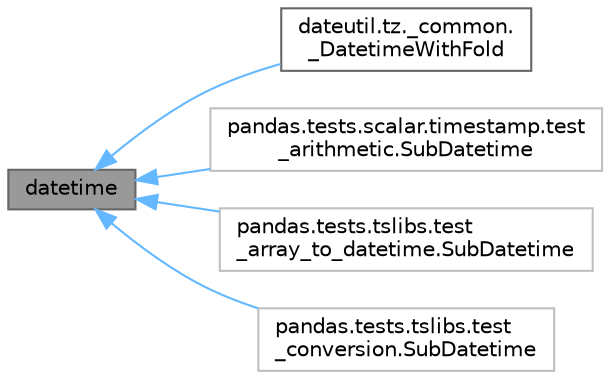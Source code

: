 digraph "datetime"
{
 // LATEX_PDF_SIZE
  bgcolor="transparent";
  edge [fontname=Helvetica,fontsize=10,labelfontname=Helvetica,labelfontsize=10];
  node [fontname=Helvetica,fontsize=10,shape=box,height=0.2,width=0.4];
  rankdir="LR";
  Node1 [id="Node000001",label="datetime",height=0.2,width=0.4,color="gray40", fillcolor="grey60", style="filled", fontcolor="black",tooltip=" "];
  Node1 -> Node2 [id="edge1_Node000001_Node000002",dir="back",color="steelblue1",style="solid",tooltip=" "];
  Node2 [id="Node000002",label="dateutil.tz._common.\l_DatetimeWithFold",height=0.2,width=0.4,color="gray40", fillcolor="white", style="filled",URL="$d7/d3a/classdateutil_1_1tz_1_1__common_1_1__DatetimeWithFold.html",tooltip=" "];
  Node1 -> Node3 [id="edge2_Node000001_Node000003",dir="back",color="steelblue1",style="solid",tooltip=" "];
  Node3 [id="Node000003",label="pandas.tests.scalar.timestamp.test\l_arithmetic.SubDatetime",height=0.2,width=0.4,color="grey75", fillcolor="white", style="filled",URL="$df/dad/classpandas_1_1tests_1_1scalar_1_1timestamp_1_1test__arithmetic_1_1SubDatetime.html",tooltip=" "];
  Node1 -> Node4 [id="edge3_Node000001_Node000004",dir="back",color="steelblue1",style="solid",tooltip=" "];
  Node4 [id="Node000004",label="pandas.tests.tslibs.test\l_array_to_datetime.SubDatetime",height=0.2,width=0.4,color="grey75", fillcolor="white", style="filled",URL="$d8/da5/classpandas_1_1tests_1_1tslibs_1_1test__array__to__datetime_1_1SubDatetime.html",tooltip=" "];
  Node1 -> Node5 [id="edge4_Node000001_Node000005",dir="back",color="steelblue1",style="solid",tooltip=" "];
  Node5 [id="Node000005",label="pandas.tests.tslibs.test\l_conversion.SubDatetime",height=0.2,width=0.4,color="grey75", fillcolor="white", style="filled",URL="$df/dd1/classpandas_1_1tests_1_1tslibs_1_1test__conversion_1_1SubDatetime.html",tooltip=" "];
}
